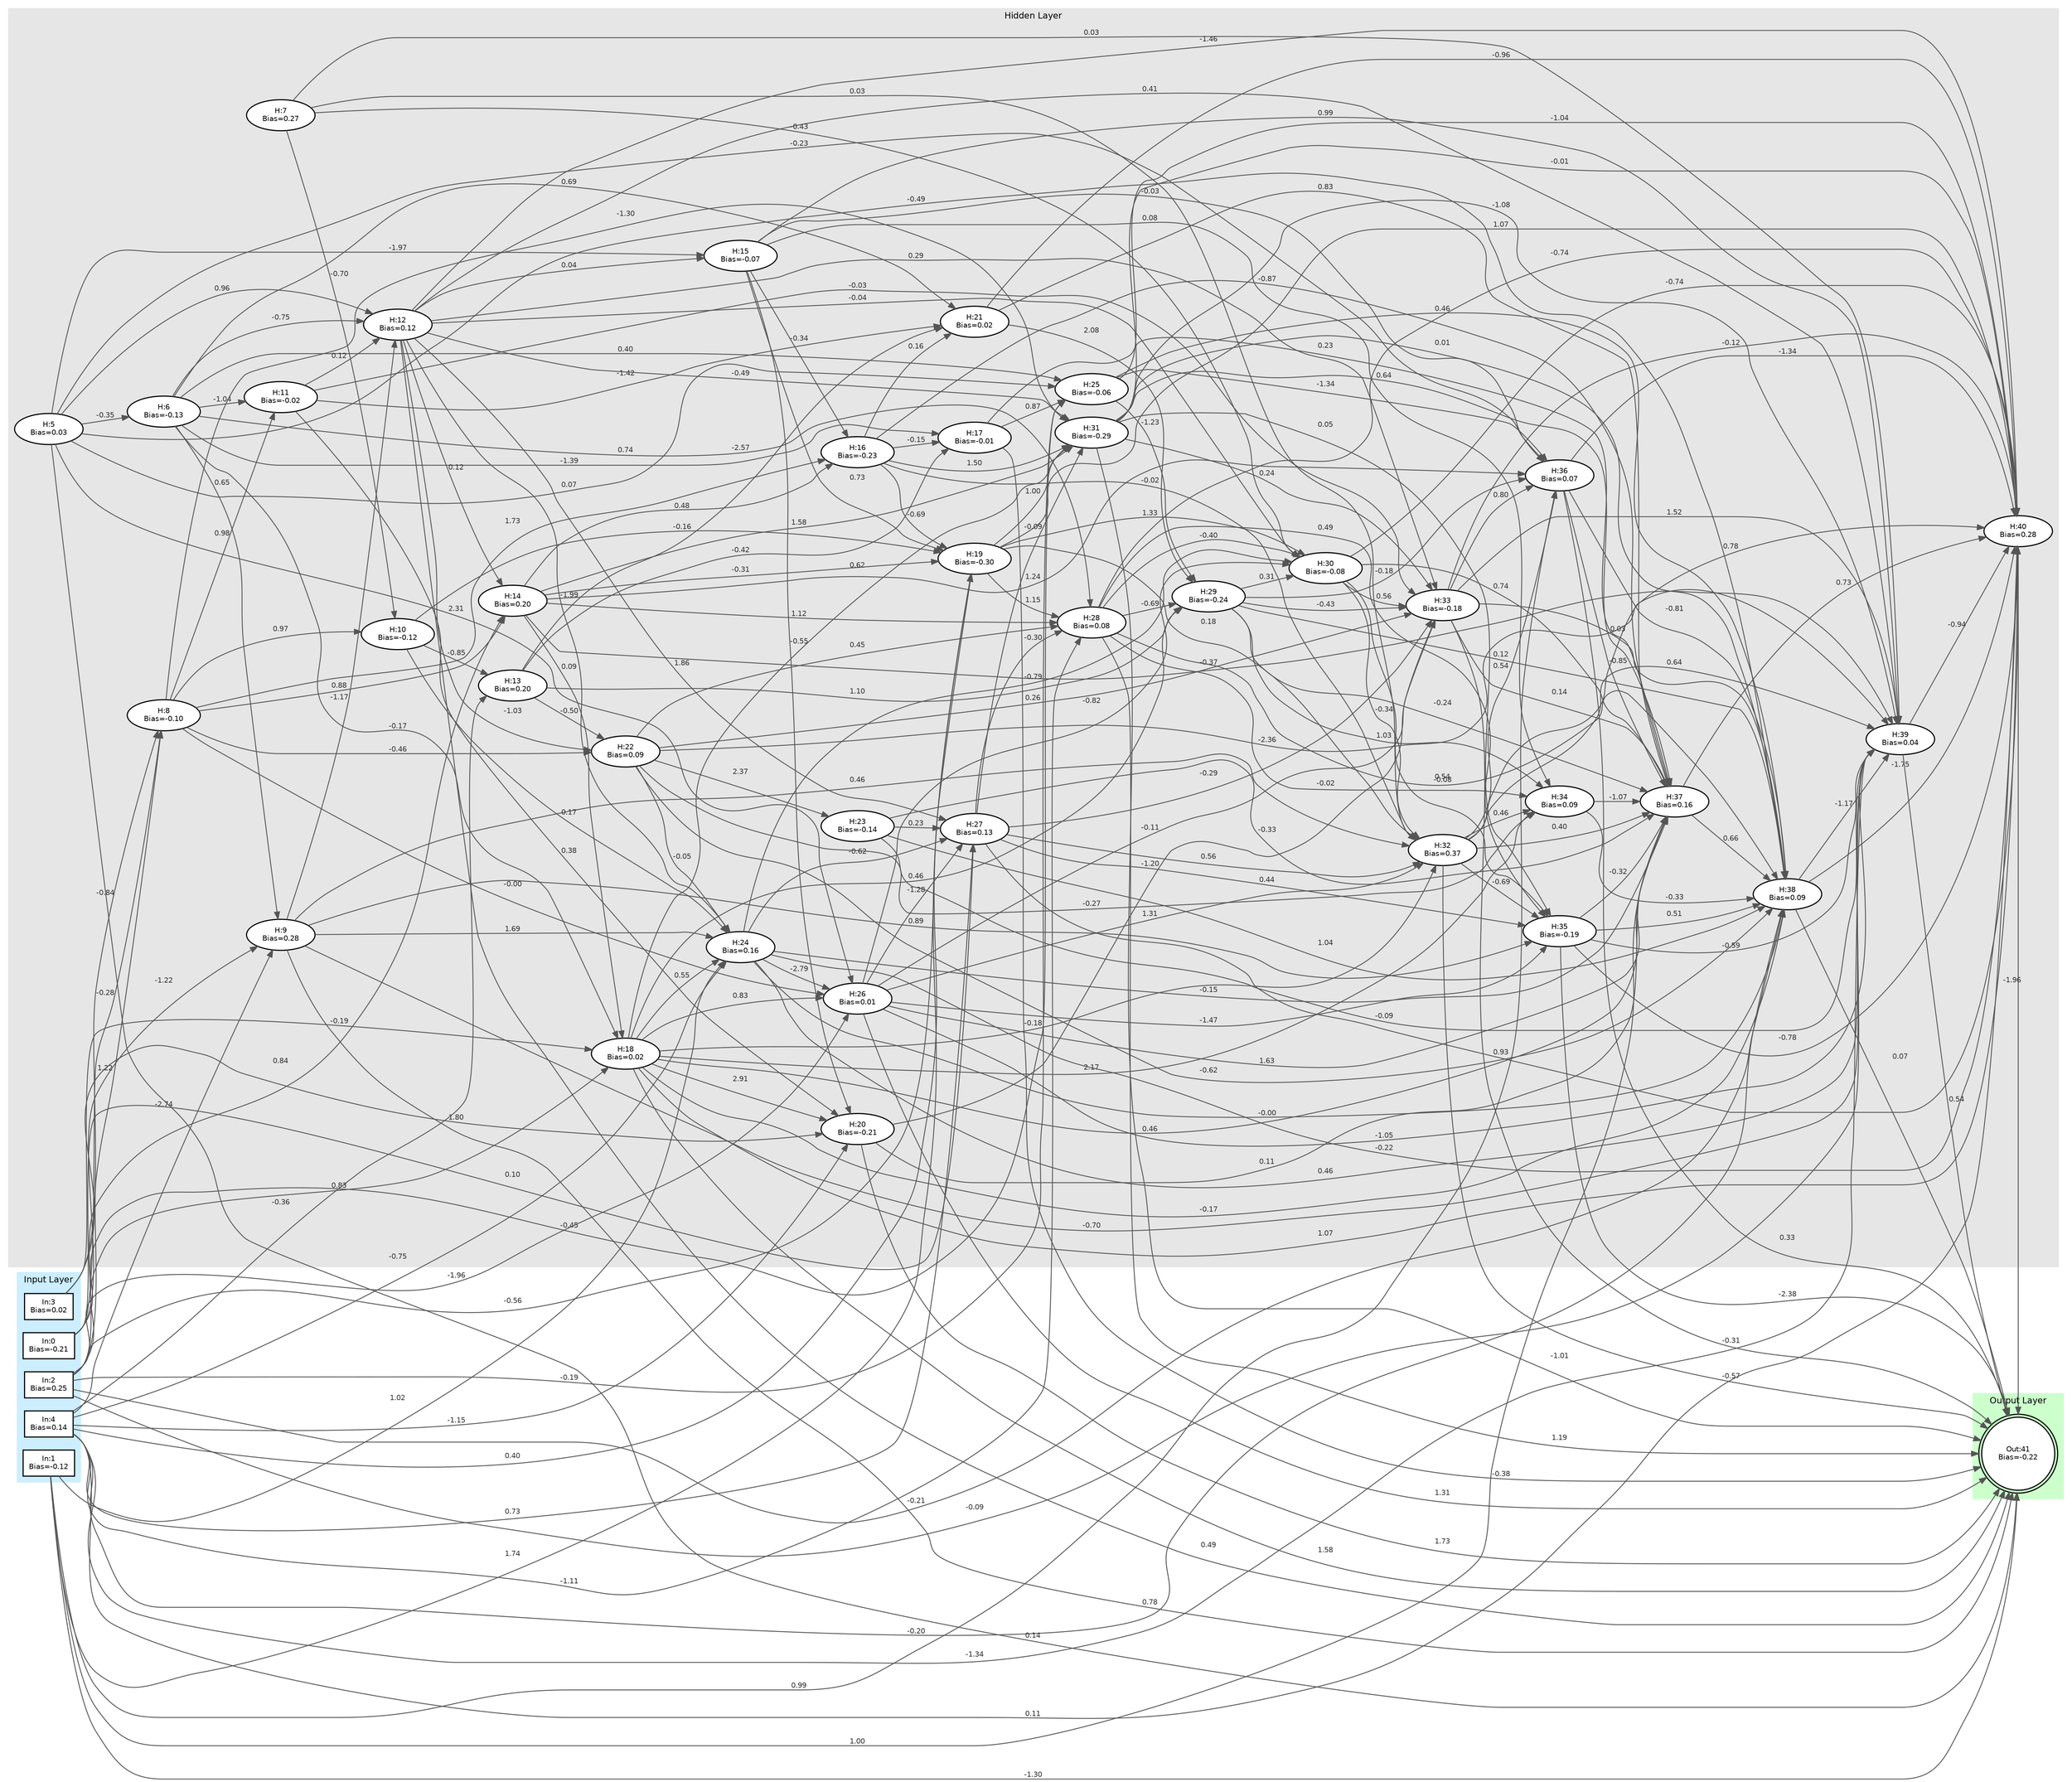 digraph Minet {
    // Use left-to-right orientation
    rankdir=LR;
    graph [layout=dot, fontname="Helvetica", fontsize=12];
    node [fontname="Helvetica", fontsize=10];
    edge [fontname="Helvetica", fontsize=10];

    subgraph cluster_inputs {
        style=filled;
        color="#cceeff";
        penwidth=1.5;
        label="Input Layer";
        labelloc="top";
        labeljust="center";
        rank=same;
        neuron_0 [shape=box, style=filled, fillcolor=white, penwidth=1.5, label="In:0\nBias=-0.21"];
        neuron_1 [shape=box, style=filled, fillcolor=white, penwidth=1.5, label="In:1\nBias=-0.12"];
        neuron_2 [shape=box, style=filled, fillcolor=white, penwidth=1.5, label="In:2\nBias=0.25"];
        neuron_3 [shape=box, style=filled, fillcolor=white, penwidth=1.5, label="In:3\nBias=0.02"];
        neuron_4 [shape=box, style=filled, fillcolor=white, penwidth=1.5, label="In:4\nBias=0.14"];
    }

    subgraph cluster_hidden {
        style=filled;
        color="#e6e6e6";
        penwidth=1.5;
        label="Hidden Layer";
        labelloc="top";
        labeljust="center";
        neuron_5 [shape=ellipse, style=filled, fillcolor=white, penwidth=1.5, label="H:5\nBias=0.03"];
        neuron_6 [shape=ellipse, style=filled, fillcolor=white, penwidth=1.5, label="H:6\nBias=-0.13"];
        neuron_7 [shape=ellipse, style=filled, fillcolor=white, penwidth=1.5, label="H:7\nBias=0.27"];
        neuron_8 [shape=ellipse, style=filled, fillcolor=white, penwidth=1.5, label="H:8\nBias=-0.10"];
        neuron_9 [shape=ellipse, style=filled, fillcolor=white, penwidth=1.5, label="H:9\nBias=0.28"];
        neuron_10 [shape=ellipse, style=filled, fillcolor=white, penwidth=1.5, label="H:10\nBias=-0.12"];
        neuron_11 [shape=ellipse, style=filled, fillcolor=white, penwidth=1.5, label="H:11\nBias=-0.02"];
        neuron_12 [shape=ellipse, style=filled, fillcolor=white, penwidth=1.5, label="H:12\nBias=0.12"];
        neuron_13 [shape=ellipse, style=filled, fillcolor=white, penwidth=1.5, label="H:13\nBias=0.20"];
        neuron_14 [shape=ellipse, style=filled, fillcolor=white, penwidth=1.5, label="H:14\nBias=0.20"];
        neuron_15 [shape=ellipse, style=filled, fillcolor=white, penwidth=1.5, label="H:15\nBias=-0.07"];
        neuron_16 [shape=ellipse, style=filled, fillcolor=white, penwidth=1.5, label="H:16\nBias=-0.23"];
        neuron_17 [shape=ellipse, style=filled, fillcolor=white, penwidth=1.5, label="H:17\nBias=-0.01"];
        neuron_18 [shape=ellipse, style=filled, fillcolor=white, penwidth=1.5, label="H:18\nBias=0.02"];
        neuron_19 [shape=ellipse, style=filled, fillcolor=white, penwidth=1.5, label="H:19\nBias=-0.30"];
        neuron_20 [shape=ellipse, style=filled, fillcolor=white, penwidth=1.5, label="H:20\nBias=-0.21"];
        neuron_21 [shape=ellipse, style=filled, fillcolor=white, penwidth=1.5, label="H:21\nBias=0.02"];
        neuron_22 [shape=ellipse, style=filled, fillcolor=white, penwidth=1.5, label="H:22\nBias=0.09"];
        neuron_23 [shape=ellipse, style=filled, fillcolor=white, penwidth=1.5, label="H:23\nBias=-0.14"];
        neuron_24 [shape=ellipse, style=filled, fillcolor=white, penwidth=1.5, label="H:24\nBias=0.16"];
        neuron_25 [shape=ellipse, style=filled, fillcolor=white, penwidth=1.5, label="H:25\nBias=-0.06"];
        neuron_26 [shape=ellipse, style=filled, fillcolor=white, penwidth=1.5, label="H:26\nBias=0.01"];
        neuron_27 [shape=ellipse, style=filled, fillcolor=white, penwidth=1.5, label="H:27\nBias=0.13"];
        neuron_28 [shape=ellipse, style=filled, fillcolor=white, penwidth=1.5, label="H:28\nBias=0.08"];
        neuron_29 [shape=ellipse, style=filled, fillcolor=white, penwidth=1.5, label="H:29\nBias=-0.24"];
        neuron_30 [shape=ellipse, style=filled, fillcolor=white, penwidth=1.5, label="H:30\nBias=-0.08"];
        neuron_31 [shape=ellipse, style=filled, fillcolor=white, penwidth=1.5, label="H:31\nBias=-0.29"];
        neuron_32 [shape=ellipse, style=filled, fillcolor=white, penwidth=1.5, label="H:32\nBias=0.37"];
        neuron_33 [shape=ellipse, style=filled, fillcolor=white, penwidth=1.5, label="H:33\nBias=-0.18"];
        neuron_34 [shape=ellipse, style=filled, fillcolor=white, penwidth=1.5, label="H:34\nBias=0.09"];
        neuron_35 [shape=ellipse, style=filled, fillcolor=white, penwidth=1.5, label="H:35\nBias=-0.19"];
        neuron_36 [shape=ellipse, style=filled, fillcolor=white, penwidth=1.5, label="H:36\nBias=0.07"];
        neuron_37 [shape=ellipse, style=filled, fillcolor=white, penwidth=1.5, label="H:37\nBias=0.16"];
        neuron_38 [shape=ellipse, style=filled, fillcolor=white, penwidth=1.5, label="H:38\nBias=0.09"];
        neuron_39 [shape=ellipse, style=filled, fillcolor=white, penwidth=1.5, label="H:39\nBias=0.04"];
        neuron_40 [shape=ellipse, style=filled, fillcolor=white, penwidth=1.5, label="H:40\nBias=0.28"];
    }

    subgraph cluster_outputs {
        style=filled;
        color="#ccffcc";
        penwidth=1.5;
        label="Output Layer";
        labelloc="top";
        labeljust="center";
        rank=same;
        neuron_41 [shape=doublecircle, style=filled, fillcolor=white, penwidth=1.5, label="Out:41\nBias=-0.22"];
    }

    // Edges
    edge [color="#555555", penwidth=1.2];
    neuron_0 -> neuron_9 [label="-1.22", fontcolor="#333333"];
    neuron_0 -> neuron_25 [label="-0.45", fontcolor="#333333"];
    neuron_0 -> neuron_27 [label="0.10", fontcolor="#333333"];
    neuron_0 -> neuron_8 [label="-0.28", fontcolor="#333333"];
    neuron_1 -> neuron_36 [label="0.99", fontcolor="#333333"];
    neuron_1 -> neuron_41 [label="-1.30", fontcolor="#333333"];
    neuron_1 -> neuron_24 [label="1.02", fontcolor="#333333"];
    neuron_1 -> neuron_19 [label="1.74", fontcolor="#333333"];
    neuron_1 -> neuron_37 [label="1.00", fontcolor="#333333"];
    neuron_2 -> neuron_38 [label="-0.21", fontcolor="#333333"];
    neuron_2 -> neuron_39 [label="-0.09", fontcolor="#333333"];
    neuron_2 -> neuron_8 [label="1.22", fontcolor="#333333"];
    neuron_2 -> neuron_19 [label="-0.56", fontcolor="#333333"];
    neuron_2 -> neuron_14 [label="0.84", fontcolor="#333333"];
    neuron_2 -> neuron_25 [label="-0.19", fontcolor="#333333"];
    neuron_2 -> neuron_18 [label="0.83", fontcolor="#333333"];
    neuron_2 -> neuron_26 [label="-1.96", fontcolor="#333333"];
    neuron_3 -> neuron_20 [label="1.80", fontcolor="#333333"];
    neuron_3 -> neuron_18 [label="-0.19", fontcolor="#333333"];
    neuron_3 -> neuron_8 [label="-0.84", fontcolor="#333333"];
    neuron_4 -> neuron_39 [label="-1.34", fontcolor="#333333"];
    neuron_4 -> neuron_38 [label="-0.20", fontcolor="#333333"];
    neuron_4 -> neuron_28 [label="-1.11", fontcolor="#333333"];
    neuron_4 -> neuron_9 [label="-2.74", fontcolor="#333333"];
    neuron_4 -> neuron_20 [label="-1.15", fontcolor="#333333"];
    neuron_4 -> neuron_40 [label="0.11", fontcolor="#333333"];
    neuron_4 -> neuron_24 [label="-0.75", fontcolor="#333333"];
    neuron_4 -> neuron_27 [label="0.73", fontcolor="#333333"];
    neuron_4 -> neuron_19 [label="0.40", fontcolor="#333333"];
    neuron_4 -> neuron_13 [label="-0.36", fontcolor="#333333"];
    neuron_5 -> neuron_36 [label="-0.23", fontcolor="#333333"];
    neuron_5 -> neuron_41 [label="0.14", fontcolor="#333333"];
    neuron_5 -> neuron_25 [label="0.07", fontcolor="#333333"];
    neuron_5 -> neuron_26 [label="2.31", fontcolor="#333333"];
    neuron_5 -> neuron_15 [label="-1.97", fontcolor="#333333"];
    neuron_5 -> neuron_12 [label="0.96", fontcolor="#333333"];
    neuron_5 -> neuron_38 [label="-0.49", fontcolor="#333333"];
    neuron_5 -> neuron_6 [label="-0.35", fontcolor="#333333"];
    neuron_6 -> neuron_17 [label="-1.39", fontcolor="#333333"];
    neuron_6 -> neuron_12 [label="-0.75", fontcolor="#333333"];
    neuron_6 -> neuron_9 [label="0.65", fontcolor="#333333"];
    neuron_6 -> neuron_18 [label="-0.17", fontcolor="#333333"];
    neuron_6 -> neuron_21 [label="0.69", fontcolor="#333333"];
    neuron_6 -> neuron_11 [label="-1.04", fontcolor="#333333"];
    neuron_6 -> neuron_25 [label="0.40", fontcolor="#333333"];
    neuron_6 -> neuron_28 [label="0.74", fontcolor="#333333"];
    neuron_7 -> neuron_10 [label="-0.70", fontcolor="#333333"];
    neuron_7 -> neuron_32 [label="0.03", fontcolor="#333333"];
    neuron_7 -> neuron_39 [label="0.03", fontcolor="#333333"];
    neuron_7 -> neuron_30 [label="-0.43", fontcolor="#333333"];
    neuron_8 -> neuron_22 [label="-0.46", fontcolor="#333333"];
    neuron_8 -> neuron_16 [label="1.73", fontcolor="#333333"];
    neuron_8 -> neuron_31 [label="-1.30", fontcolor="#333333"];
    neuron_8 -> neuron_14 [label="0.88", fontcolor="#333333"];
    neuron_8 -> neuron_11 [label="0.98", fontcolor="#333333"];
    neuron_8 -> neuron_10 [label="0.97", fontcolor="#333333"];
    neuron_8 -> neuron_26 [label="-0.00", fontcolor="#333333"];
    neuron_9 -> neuron_12 [label="-1.17", fontcolor="#333333"];
    neuron_9 -> neuron_39 [label="-0.70", fontcolor="#333333"];
    neuron_9 -> neuron_41 [label="0.78", fontcolor="#333333"];
    neuron_9 -> neuron_35 [label="0.89", fontcolor="#333333"];
    neuron_9 -> neuron_24 [label="1.69", fontcolor="#333333"];
    neuron_9 -> neuron_32 [label="0.46", fontcolor="#333333"];
    neuron_10 -> neuron_13 [label="-0.85", fontcolor="#333333"];
    neuron_10 -> neuron_24 [label="0.17", fontcolor="#333333"];
    neuron_10 -> neuron_19 [label="-0.16", fontcolor="#333333"];
    neuron_11 -> neuron_21 [label="-1.42", fontcolor="#333333"];
    neuron_11 -> neuron_12 [label="0.12", fontcolor="#333333"];
    neuron_11 -> neuron_20 [label="0.38", fontcolor="#333333"];
    neuron_11 -> neuron_33 [label="-0.03", fontcolor="#333333"];
    neuron_12 -> neuron_14 [label="0.12", fontcolor="#333333"];
    neuron_12 -> neuron_24 [label="-1.99", fontcolor="#333333"];
    neuron_12 -> neuron_27 [label="1.86", fontcolor="#333333"];
    neuron_12 -> neuron_31 [label="-0.49", fontcolor="#333333"];
    neuron_12 -> neuron_39 [label="0.41", fontcolor="#333333"];
    neuron_12 -> neuron_33 [label="0.29", fontcolor="#333333"];
    neuron_12 -> neuron_30 [label="-0.04", fontcolor="#333333"];
    neuron_12 -> neuron_22 [label="-1.03", fontcolor="#333333"];
    neuron_12 -> neuron_40 [label="-1.46", fontcolor="#333333"];
    neuron_12 -> neuron_15 [label="0.04", fontcolor="#333333"];
    neuron_12 -> neuron_41 [label="0.49", fontcolor="#333333"];
    neuron_13 -> neuron_21 [label="-2.57", fontcolor="#333333"];
    neuron_13 -> neuron_29 [label="1.10", fontcolor="#333333"];
    neuron_13 -> neuron_17 [label="-0.42", fontcolor="#333333"];
    neuron_13 -> neuron_22 [label="-0.50", fontcolor="#333333"];
    neuron_14 -> neuron_36 [label="1.24", fontcolor="#333333"];
    neuron_14 -> neuron_28 [label="1.12", fontcolor="#333333"];
    neuron_14 -> neuron_19 [label="-0.31", fontcolor="#333333"];
    neuron_14 -> neuron_18 [label="0.09", fontcolor="#333333"];
    neuron_14 -> neuron_39 [label="-0.37", fontcolor="#333333"];
    neuron_14 -> neuron_31 [label="1.58", fontcolor="#333333"];
    neuron_14 -> neuron_16 [label="0.48", fontcolor="#333333"];
    neuron_15 -> neuron_34 [label="0.08", fontcolor="#333333"];
    neuron_15 -> neuron_16 [label="-0.34", fontcolor="#333333"];
    neuron_15 -> neuron_36 [label="-0.03", fontcolor="#333333"];
    neuron_15 -> neuron_39 [label="0.99", fontcolor="#333333"];
    neuron_15 -> neuron_19 [label="0.73", fontcolor="#333333"];
    neuron_15 -> neuron_20 [label="-0.55", fontcolor="#333333"];
    neuron_16 -> neuron_19 [label="-0.69", fontcolor="#333333"];
    neuron_16 -> neuron_21 [label="0.16", fontcolor="#333333"];
    neuron_16 -> neuron_32 [label="-0.02", fontcolor="#333333"];
    neuron_16 -> neuron_31 [label="1.50", fontcolor="#333333"];
    neuron_16 -> neuron_17 [label="-0.15", fontcolor="#333333"];
    neuron_16 -> neuron_37 [label="-0.87", fontcolor="#333333"];
    neuron_17 -> neuron_25 [label="0.87", fontcolor="#333333"];
    neuron_17 -> neuron_37 [label="0.23", fontcolor="#333333"];
    neuron_17 -> neuron_41 [label="-0.38", fontcolor="#333333"];
    neuron_18 -> neuron_41 [label="1.58", fontcolor="#333333"];
    neuron_18 -> neuron_20 [label="2.91", fontcolor="#333333"];
    neuron_18 -> neuron_31 [label="0.62", fontcolor="#333333"];
    neuron_18 -> neuron_38 [label="-0.17", fontcolor="#333333"];
    neuron_18 -> neuron_40 [label="1.07", fontcolor="#333333"];
    neuron_18 -> neuron_37 [label="0.46", fontcolor="#333333"];
    neuron_18 -> neuron_34 [label="2.17", fontcolor="#333333"];
    neuron_18 -> neuron_26 [label="0.83", fontcolor="#333333"];
    neuron_18 -> neuron_24 [label="0.55", fontcolor="#333333"];
    neuron_18 -> neuron_32 [label="-0.18", fontcolor="#333333"];
    neuron_18 -> neuron_29 [label="0.46", fontcolor="#333333"];
    neuron_19 -> neuron_32 [label="0.18", fontcolor="#333333"];
    neuron_19 -> neuron_31 [label="1.00", fontcolor="#333333"];
    neuron_19 -> neuron_40 [label="1.07", fontcolor="#333333"];
    neuron_19 -> neuron_28 [label="1.15", fontcolor="#333333"];
    neuron_19 -> neuron_30 [label="1.33", fontcolor="#333333"];
    neuron_20 -> neuron_41 [label="1.73", fontcolor="#333333"];
    neuron_20 -> neuron_33 [label="-1.20", fontcolor="#333333"];
    neuron_20 -> neuron_37 [label="0.11", fontcolor="#333333"];
    neuron_21 -> neuron_29 [label="2.08", fontcolor="#333333"];
    neuron_21 -> neuron_37 [label="0.83", fontcolor="#333333"];
    neuron_21 -> neuron_40 [label="-0.96", fontcolor="#333333"];
    neuron_22 -> neuron_38 [label="-0.62", fontcolor="#333333"];
    neuron_22 -> neuron_23 [label="2.37", fontcolor="#333333"];
    neuron_22 -> neuron_33 [label="0.26", fontcolor="#333333"];
    neuron_22 -> neuron_34 [label="-0.27", fontcolor="#333333"];
    neuron_22 -> neuron_28 [label="0.45", fontcolor="#333333"];
    neuron_22 -> neuron_39 [label="-2.36", fontcolor="#333333"];
    neuron_22 -> neuron_24 [label="-0.05", fontcolor="#333333"];
    neuron_23 -> neuron_37 [label="-0.33", fontcolor="#333333"];
    neuron_23 -> neuron_38 [label="1.04", fontcolor="#333333"];
    neuron_23 -> neuron_39 [label="-0.09", fontcolor="#333333"];
    neuron_23 -> neuron_27 [label="0.23", fontcolor="#333333"];
    neuron_24 -> neuron_38 [label="-0.00", fontcolor="#333333"];
    neuron_24 -> neuron_26 [label="-2.79", fontcolor="#333333"];
    neuron_24 -> neuron_40 [label="-0.22", fontcolor="#333333"];
    neuron_24 -> neuron_30 [label="-0.79", fontcolor="#333333"];
    neuron_24 -> neuron_37 [label="-0.15", fontcolor="#333333"];
    neuron_24 -> neuron_39 [label="0.46", fontcolor="#333333"];
    neuron_24 -> neuron_27 [label="-0.62", fontcolor="#333333"];
    neuron_25 -> neuron_29 [label="-1.23", fontcolor="#333333"];
    neuron_25 -> neuron_38 [label="0.46", fontcolor="#333333"];
    neuron_25 -> neuron_36 [label="-1.34", fontcolor="#333333"];
    neuron_25 -> neuron_40 [label="-1.04", fontcolor="#333333"];
    neuron_26 -> neuron_32 [label="1.31", fontcolor="#333333"];
    neuron_26 -> neuron_33 [label="-0.11", fontcolor="#333333"];
    neuron_26 -> neuron_37 [label="1.63", fontcolor="#333333"];
    neuron_26 -> neuron_30 [label="-0.82", fontcolor="#333333"];
    neuron_26 -> neuron_35 [label="-1.47", fontcolor="#333333"];
    neuron_26 -> neuron_41 [label="1.31", fontcolor="#333333"];
    neuron_26 -> neuron_39 [label="-1.05", fontcolor="#333333"];
    neuron_26 -> neuron_27 [label="-1.28", fontcolor="#333333"];
    neuron_27 -> neuron_31 [label="-0.09", fontcolor="#333333"];
    neuron_27 -> neuron_32 [label="0.56", fontcolor="#333333"];
    neuron_27 -> neuron_33 [label="-0.29", fontcolor="#333333"];
    neuron_27 -> neuron_28 [label="-0.30", fontcolor="#333333"];
    neuron_27 -> neuron_35 [label="0.44", fontcolor="#333333"];
    neuron_27 -> neuron_40 [label="0.93", fontcolor="#333333"];
    neuron_28 -> neuron_38 [label="0.54", fontcolor="#333333"];
    neuron_28 -> neuron_35 [label="0.49", fontcolor="#333333"];
    neuron_28 -> neuron_40 [label="-0.74", fontcolor="#333333"];
    neuron_28 -> neuron_30 [label="-0.40", fontcolor="#333333"];
    neuron_28 -> neuron_29 [label="-0.69", fontcolor="#333333"];
    neuron_28 -> neuron_41 [label="1.19", fontcolor="#333333"];
    neuron_28 -> neuron_34 [label="-0.02", fontcolor="#333333"];
    neuron_29 -> neuron_36 [label="-0.18", fontcolor="#333333"];
    neuron_29 -> neuron_37 [label="-0.24", fontcolor="#333333"];
    neuron_29 -> neuron_33 [label="-0.43", fontcolor="#333333"];
    neuron_29 -> neuron_34 [label="1.03", fontcolor="#333333"];
    neuron_29 -> neuron_38 [label="0.12", fontcolor="#333333"];
    neuron_29 -> neuron_30 [label="0.31", fontcolor="#333333"];
    neuron_30 -> neuron_35 [label="-0.08", fontcolor="#333333"];
    neuron_30 -> neuron_33 [label="0.56", fontcolor="#333333"];
    neuron_30 -> neuron_37 [label="0.74", fontcolor="#333333"];
    neuron_30 -> neuron_32 [label="-0.34", fontcolor="#333333"];
    neuron_30 -> neuron_40 [label="-0.74", fontcolor="#333333"];
    neuron_31 -> neuron_40 [label="-0.01", fontcolor="#333333"];
    neuron_31 -> neuron_39 [label="-1.08", fontcolor="#333333"];
    neuron_31 -> neuron_33 [label="0.24", fontcolor="#333333"];
    neuron_31 -> neuron_37 [label="0.64", fontcolor="#333333"];
    neuron_31 -> neuron_35 [label="0.05", fontcolor="#333333"];
    neuron_31 -> neuron_41 [label="-1.01", fontcolor="#333333"];
    neuron_31 -> neuron_38 [label="0.01", fontcolor="#333333"];
    neuron_32 -> neuron_36 [label="0.54", fontcolor="#333333"];
    neuron_32 -> neuron_37 [label="0.40", fontcolor="#333333"];
    neuron_32 -> neuron_35 [label="-0.69", fontcolor="#333333"];
    neuron_32 -> neuron_41 [label="-0.57", fontcolor="#333333"];
    neuron_32 -> neuron_39 [label="0.64", fontcolor="#333333"];
    neuron_32 -> neuron_34 [label="0.46", fontcolor="#333333"];
    neuron_32 -> neuron_40 [label="0.78", fontcolor="#333333"];
    neuron_33 -> neuron_40 [label="-0.12", fontcolor="#333333"];
    neuron_33 -> neuron_38 [label="0.03", fontcolor="#333333"];
    neuron_33 -> neuron_36 [label="0.80", fontcolor="#333333"];
    neuron_33 -> neuron_39 [label="1.52", fontcolor="#333333"];
    neuron_33 -> neuron_37 [label="0.14", fontcolor="#333333"];
    neuron_33 -> neuron_41 [label="-0.31", fontcolor="#333333"];
    neuron_34 -> neuron_37 [label="-1.07", fontcolor="#333333"];
    neuron_34 -> neuron_38 [label="-0.33", fontcolor="#333333"];
    neuron_35 -> neuron_38 [label="0.51", fontcolor="#333333"];
    neuron_35 -> neuron_37 [label="-0.32", fontcolor="#333333"];
    neuron_35 -> neuron_41 [label="-2.38", fontcolor="#333333"];
    neuron_35 -> neuron_40 [label="-0.78", fontcolor="#333333"];
    neuron_35 -> neuron_39 [label="-0.59", fontcolor="#333333"];
    neuron_36 -> neuron_37 [label="-0.85", fontcolor="#333333"];
    neuron_36 -> neuron_40 [label="-1.34", fontcolor="#333333"];
    neuron_36 -> neuron_41 [label="0.33", fontcolor="#333333"];
    neuron_36 -> neuron_38 [label="-0.81", fontcolor="#333333"];
    neuron_37 -> neuron_38 [label="0.66", fontcolor="#333333"];
    neuron_37 -> neuron_40 [label="0.73", fontcolor="#333333"];
    neuron_38 -> neuron_40 [label="-1.75", fontcolor="#333333"];
    neuron_38 -> neuron_39 [label="-1.17", fontcolor="#333333"];
    neuron_38 -> neuron_41 [label="0.07", fontcolor="#333333"];
    neuron_39 -> neuron_41 [label="0.54", fontcolor="#333333"];
    neuron_39 -> neuron_40 [label="-0.94", fontcolor="#333333"];
    neuron_40 -> neuron_41 [label="-1.96", fontcolor="#333333"];
}
